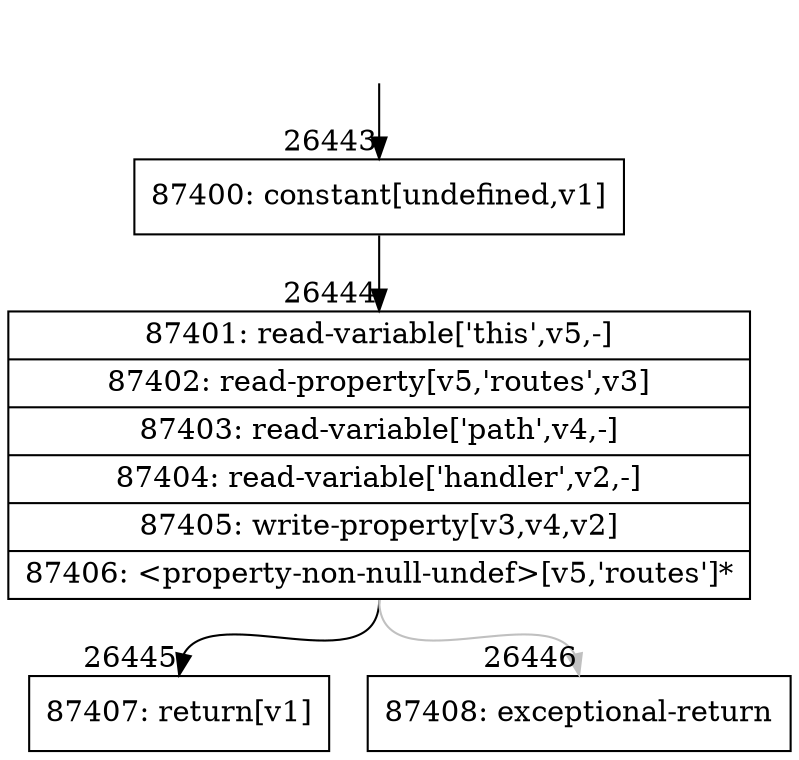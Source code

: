 digraph {
rankdir="TD"
BB_entry2312[shape=none,label=""];
BB_entry2312 -> BB26443 [tailport=s, headport=n, headlabel="    26443"]
BB26443 [shape=record label="{87400: constant[undefined,v1]}" ] 
BB26443 -> BB26444 [tailport=s, headport=n, headlabel="      26444"]
BB26444 [shape=record label="{87401: read-variable['this',v5,-]|87402: read-property[v5,'routes',v3]|87403: read-variable['path',v4,-]|87404: read-variable['handler',v2,-]|87405: write-property[v3,v4,v2]|87406: \<property-non-null-undef\>[v5,'routes']*}" ] 
BB26444 -> BB26445 [tailport=s, headport=n, headlabel="      26445"]
BB26444 -> BB26446 [tailport=s, headport=n, color=gray, headlabel="      26446"]
BB26445 [shape=record label="{87407: return[v1]}" ] 
BB26446 [shape=record label="{87408: exceptional-return}" ] 
//#$~ 48067
}
